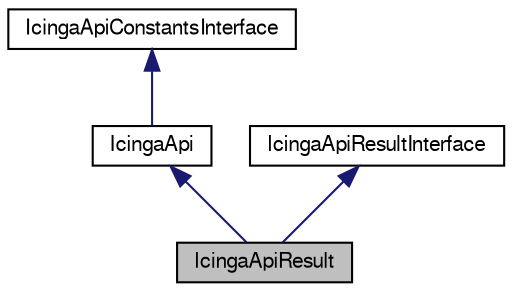 digraph G
{
  bgcolor="transparent";
  edge [fontname="FreeSans",fontsize="10",labelfontname="FreeSans",labelfontsize="10"];
  node [fontname="FreeSans",fontsize="10",shape=record];
  Node1 [label="IcingaApiResult",height=0.2,width=0.4,color="black", fillcolor="grey75", style="filled" fontcolor="black"];
  Node2 -> Node1 [dir=back,color="midnightblue",fontsize="10",style="solid",fontname="FreeSans"];
  Node2 [label="IcingaApi",height=0.2,width=0.4,color="black",URL="$classIcingaApi.html"];
  Node3 -> Node2 [dir=back,color="midnightblue",fontsize="10",style="solid",fontname="FreeSans"];
  Node3 [label="IcingaApiConstantsInterface",height=0.2,width=0.4,color="black",URL="$interfaceIcingaApiConstantsInterface.html"];
  Node4 -> Node1 [dir=back,color="midnightblue",fontsize="10",style="solid",fontname="FreeSans"];
  Node4 [label="IcingaApiResultInterface",height=0.2,width=0.4,color="black",URL="$interfaceIcingaApiResultInterface.html"];
}
